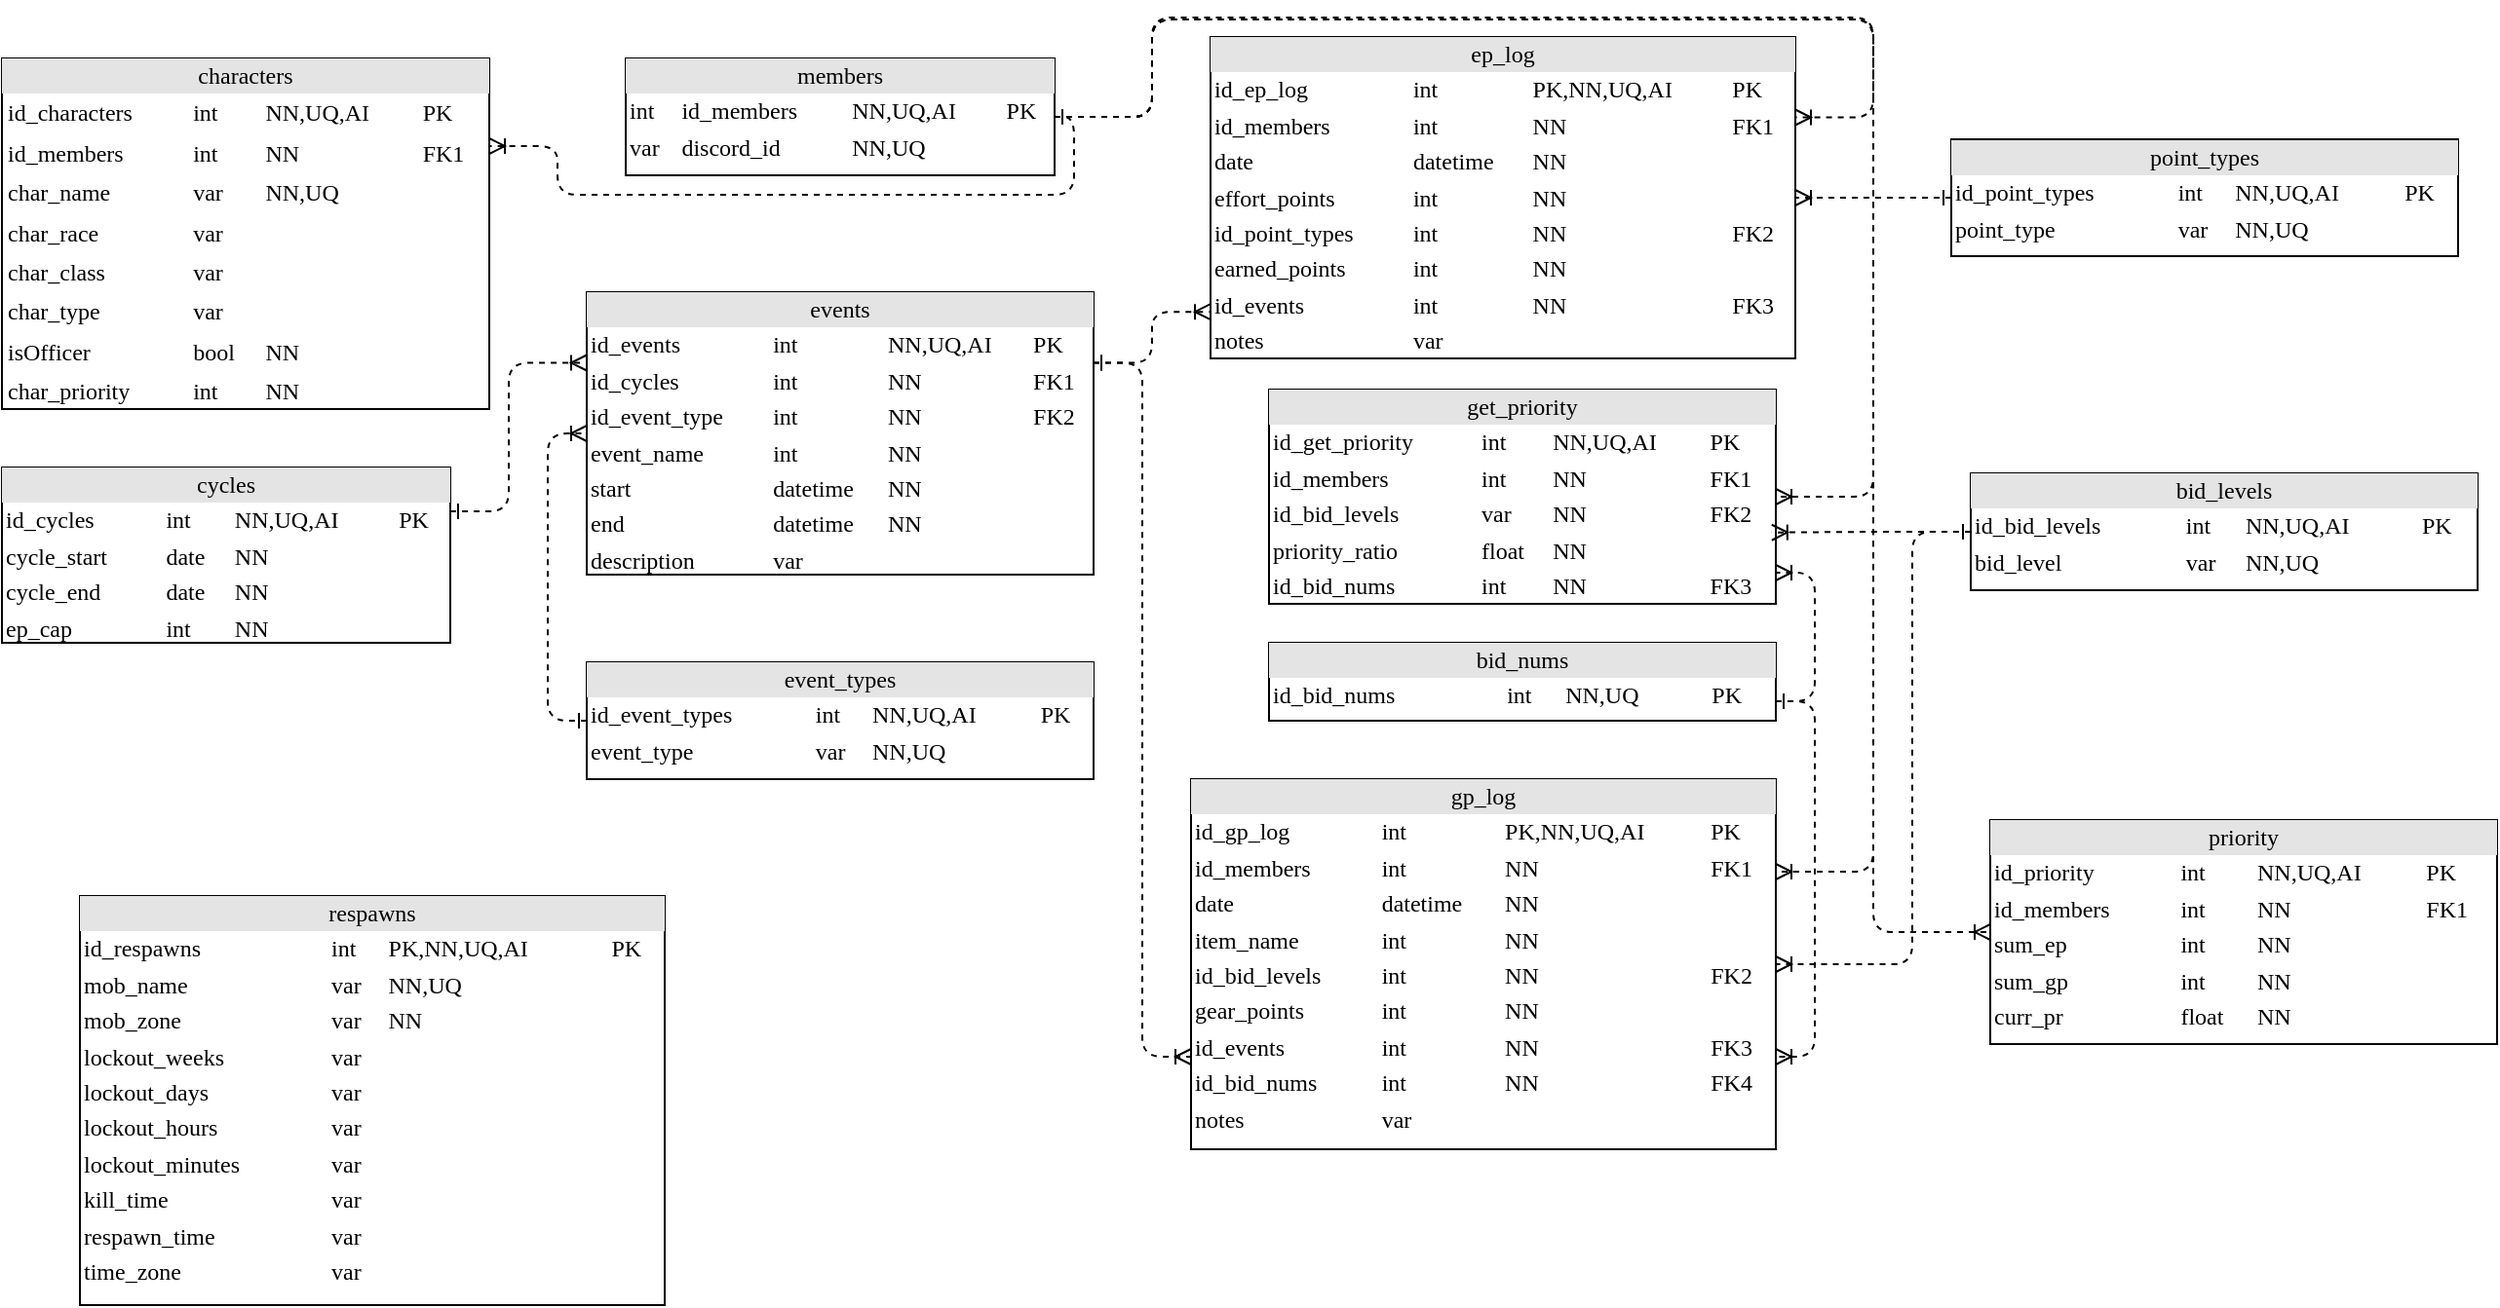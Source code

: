 <mxfile version="26.3.0">
  <diagram name="Page-1" id="2ca16b54-16f6-2749-3443-fa8db7711227">
    <mxGraphModel dx="1426" dy="791" grid="1" gridSize="10" guides="1" tooltips="1" connect="1" arrows="1" fold="1" page="1" pageScale="1" pageWidth="1100" pageHeight="850" background="none" math="0" shadow="0">
      <root>
        <mxCell id="0" />
        <mxCell id="1" parent="0" />
        <mxCell id="2ed32ef02a7f4228-2" value="&lt;div style=&quot;text-align: center; box-sizing: border-box; width: 100%; background: rgb(228, 228, 228); padding: 2px;&quot;&gt;ep_log&lt;/div&gt;&lt;table style=&quot;width: 100% ; font-size: 1em&quot; cellpadding=&quot;2&quot; cellspacing=&quot;0&quot;&gt;&lt;tbody&gt;&lt;tr&gt;&lt;td&gt;id_ep_log&lt;/td&gt;&lt;td&gt;int&lt;/td&gt;&lt;td&gt;PK,NN,UQ,AI&lt;/td&gt;&lt;td&gt;PK&lt;/td&gt;&lt;/tr&gt;&lt;tr&gt;&lt;td&gt;id_members&lt;/td&gt;&lt;td&gt;int&lt;/td&gt;&lt;td&gt;NN&lt;/td&gt;&lt;td&gt;FK1&lt;/td&gt;&lt;/tr&gt;&lt;tr&gt;&lt;td&gt;date&lt;/td&gt;&lt;td&gt;datetime&lt;/td&gt;&lt;td&gt;NN&lt;/td&gt;&lt;td&gt;&lt;br&gt;&lt;/td&gt;&lt;/tr&gt;&lt;tr&gt;&lt;td&gt;effort_points&lt;/td&gt;&lt;td&gt;int&lt;br&gt;&lt;/td&gt;&lt;td&gt;NN&lt;/td&gt;&lt;td&gt;&lt;br&gt;&lt;/td&gt;&lt;/tr&gt;&lt;tr&gt;&lt;td&gt;id_point_types&lt;br&gt;&lt;/td&gt;&lt;td&gt;int&lt;/td&gt;&lt;td&gt;NN&lt;/td&gt;&lt;td&gt;FK2&lt;/td&gt;&lt;/tr&gt;&lt;tr&gt;&lt;td&gt;earned_points&lt;/td&gt;&lt;td&gt;int&lt;/td&gt;&lt;td&gt;NN&lt;/td&gt;&lt;td&gt;&lt;br&gt;&lt;/td&gt;&lt;/tr&gt;&lt;tr&gt;&lt;td&gt;id_events&lt;br&gt;&lt;/td&gt;&lt;td&gt;int&lt;br&gt;&lt;/td&gt;&lt;td&gt;NN&lt;/td&gt;&lt;td&gt;FK3&lt;/td&gt;&lt;/tr&gt;&lt;tr&gt;&lt;td&gt;notes&lt;/td&gt;&lt;td&gt;var&lt;/td&gt;&lt;td&gt;&lt;br&gt;&lt;/td&gt;&lt;td&gt;&lt;br&gt;&lt;/td&gt;&lt;/tr&gt;&lt;/tbody&gt;&lt;/table&gt;" style="verticalAlign=top;align=left;overflow=fill;html=1;rounded=0;shadow=0;comic=0;labelBackgroundColor=none;strokeWidth=1;fontFamily=Verdana;fontSize=12" parent="1" vertex="1">
          <mxGeometry x="710" y="29" width="300" height="165" as="geometry" />
        </mxCell>
        <mxCell id="2ed32ef02a7f4228-22" style="edgeStyle=orthogonalEdgeStyle;html=1;dashed=1;labelBackgroundColor=none;startArrow=ERone;endArrow=ERoneToMany;fontFamily=Verdana;fontSize=12;align=left;startFill=0;entryX=1;entryY=0.25;entryDx=0;entryDy=0;exitX=1;exitY=0.5;exitDx=0;exitDy=0;" parent="1" source="2ed32ef02a7f4228-11" target="TZskip04CWYYqw1hbyob-2" edge="1">
          <mxGeometry relative="1" as="geometry">
            <mxPoint x="430" y="100" as="sourcePoint" />
            <mxPoint x="380" y="100" as="targetPoint" />
          </mxGeometry>
        </mxCell>
        <mxCell id="2ed32ef02a7f4228-5" value="&lt;div style=&quot;text-align: center; box-sizing: border-box; width: 100%; background: rgb(228, 228, 228); padding: 2px;&quot;&gt;cycles&lt;/div&gt;&lt;table style=&quot;width:100%;font-size:1em;&quot; cellpadding=&quot;2&quot; cellspacing=&quot;0&quot;&gt;&lt;tbody&gt;&lt;tr&gt;&lt;td&gt;id_cycles&lt;/td&gt;&lt;td&gt;int&lt;/td&gt;&lt;td&gt;NN,UQ,AI&lt;/td&gt;&lt;td&gt;PK&lt;/td&gt;&lt;/tr&gt;&lt;tr&gt;&lt;td&gt;cycle_start&lt;/td&gt;&lt;td&gt;date&lt;/td&gt;&lt;td&gt;NN&lt;/td&gt;&lt;td&gt;&lt;br&gt;&lt;/td&gt;&lt;/tr&gt;&lt;tr&gt;&lt;td&gt;cycle_end&lt;/td&gt;&lt;td&gt;date&lt;/td&gt;&lt;td&gt;NN&lt;/td&gt;&lt;td&gt;&lt;br&gt;&lt;/td&gt;&lt;/tr&gt;&lt;tr&gt;&lt;td&gt;ep_cap&lt;/td&gt;&lt;td&gt;int&lt;/td&gt;&lt;td&gt;NN&lt;/td&gt;&lt;td&gt;&lt;br&gt;&lt;/td&gt;&lt;/tr&gt;&lt;/tbody&gt;&lt;/table&gt;" style="verticalAlign=top;align=left;overflow=fill;html=1;rounded=0;shadow=0;comic=0;labelBackgroundColor=none;strokeWidth=1;fontFamily=Verdana;fontSize=12" parent="1" vertex="1">
          <mxGeometry x="90" y="250" width="230" height="90" as="geometry" />
        </mxCell>
        <mxCell id="2ed32ef02a7f4228-11" value="&lt;div style=&quot;text-align: center; box-sizing: border-box; width: 100%; background: rgb(228, 228, 228); padding: 2px;&quot;&gt;members&lt;/div&gt;&lt;table style=&quot;width:100%;font-size:1em;&quot; cellpadding=&quot;2&quot; cellspacing=&quot;0&quot;&gt;&lt;tbody&gt;&lt;tr&gt;&lt;td&gt;int&lt;/td&gt;&lt;td&gt;id_members&lt;/td&gt;&lt;td&gt;NN,UQ,AI&lt;/td&gt;&lt;td&gt;PK&lt;/td&gt;&lt;/tr&gt;&lt;tr&gt;&lt;td&gt;var&lt;/td&gt;&lt;td&gt;discord_id&lt;/td&gt;&lt;td&gt;NN,UQ&lt;/td&gt;&lt;td&gt;&lt;br&gt;&lt;/td&gt;&lt;/tr&gt;&lt;/tbody&gt;&lt;/table&gt;" style="verticalAlign=top;align=left;overflow=fill;html=1;rounded=0;shadow=0;comic=0;labelBackgroundColor=none;strokeWidth=1;fontFamily=Verdana;fontSize=12" parent="1" vertex="1">
          <mxGeometry x="410" y="40" width="220" height="60" as="geometry" />
        </mxCell>
        <object label="&lt;div style=&quot;text-align: center; box-sizing: border-box; width: 100%; background: rgb(228, 228, 228); padding: 2px;&quot;&gt;characters&lt;/div&gt;&lt;table style=&quot;width: 100% ; font-size: 1em&quot; cellpadding=&quot;3&quot; cellspacing=&quot;0&quot;&gt;&lt;tbody&gt;&lt;tr&gt;&lt;td&gt;id_characters&lt;/td&gt;&lt;td&gt;int&lt;/td&gt;&lt;td&gt;NN,UQ,AI&lt;/td&gt;&lt;td&gt;PK&lt;/td&gt;&lt;/tr&gt;&lt;tr&gt;&lt;td&gt;id_members&lt;/td&gt;&lt;td&gt;int&lt;/td&gt;&lt;td&gt;NN&lt;/td&gt;&lt;td&gt;FK1&lt;/td&gt;&lt;/tr&gt;&lt;tr&gt;&lt;td&gt;char_name&lt;/td&gt;&lt;td&gt;var&lt;/td&gt;&lt;td&gt;NN,UQ&lt;/td&gt;&lt;td&gt;&lt;br&gt;&lt;/td&gt;&lt;/tr&gt;&lt;tr&gt;&lt;td&gt;char_race&lt;/td&gt;&lt;td&gt;var&lt;br&gt;&lt;/td&gt;&lt;td&gt;&lt;br&gt;&lt;/td&gt;&lt;td&gt;&lt;br&gt;&lt;/td&gt;&lt;/tr&gt;&lt;tr&gt;&lt;td&gt;char_class&lt;/td&gt;&lt;td&gt;var&lt;/td&gt;&lt;td&gt;&lt;br&gt;&lt;/td&gt;&lt;td&gt;&lt;br&gt;&lt;/td&gt;&lt;/tr&gt;&lt;tr&gt;&lt;td&gt;char_type&lt;/td&gt;&lt;td&gt;var&lt;/td&gt;&lt;td&gt;&lt;br&gt;&lt;/td&gt;&lt;td&gt;&lt;br&gt;&lt;/td&gt;&lt;/tr&gt;&lt;tr&gt;&lt;td&gt;isOfficer&lt;/td&gt;&lt;td&gt;bool&lt;/td&gt;&lt;td&gt;NN&lt;/td&gt;&lt;td&gt;&lt;br&gt;&lt;/td&gt;&lt;/tr&gt;&lt;tr&gt;&lt;td&gt;char_priority&lt;/td&gt;&lt;td&gt;int&lt;/td&gt;&lt;td&gt;NN&lt;/td&gt;&lt;td&gt;&lt;br&gt;&lt;/td&gt;&lt;/tr&gt;&lt;/tbody&gt;&lt;/table&gt;" id="TZskip04CWYYqw1hbyob-2">
          <mxCell style="verticalAlign=top;align=left;overflow=fill;html=1;rounded=0;shadow=0;comic=0;labelBackgroundColor=none;strokeWidth=1;fontFamily=Verdana;fontSize=12" vertex="1" parent="1">
            <mxGeometry x="90" y="40" width="250" height="180" as="geometry" />
          </mxCell>
        </object>
        <mxCell id="TZskip04CWYYqw1hbyob-4" style="edgeStyle=orthogonalEdgeStyle;html=1;dashed=1;labelBackgroundColor=none;startArrow=ERone;endArrow=ERoneToMany;fontFamily=Verdana;fontSize=12;align=left;startFill=0;entryX=1;entryY=0.25;entryDx=0;entryDy=0;exitX=1;exitY=0.5;exitDx=0;exitDy=0;" edge="1" parent="1" source="2ed32ef02a7f4228-11" target="2ed32ef02a7f4228-2">
          <mxGeometry relative="1" as="geometry">
            <mxPoint x="670" y="170" as="sourcePoint" />
            <mxPoint x="380" y="185" as="targetPoint" />
            <Array as="points">
              <mxPoint x="680" y="70" />
              <mxPoint x="680" y="19" />
              <mxPoint x="1050" y="19" />
              <mxPoint x="1050" y="70" />
            </Array>
          </mxGeometry>
        </mxCell>
        <mxCell id="TZskip04CWYYqw1hbyob-5" value="&lt;div style=&quot;text-align: center; box-sizing: border-box; width: 100%; background: rgb(228, 228, 228); padding: 2px;&quot;&gt;get_priority&lt;/div&gt;&lt;table style=&quot;width:100%;font-size:1em;&quot; cellpadding=&quot;2&quot; cellspacing=&quot;0&quot;&gt;&lt;tbody&gt;&lt;tr&gt;&lt;td&gt;id_get_priority&lt;/td&gt;&lt;td&gt;int&lt;/td&gt;&lt;td&gt;NN,UQ,AI&lt;/td&gt;&lt;td&gt;PK&lt;/td&gt;&lt;/tr&gt;&lt;tr&gt;&lt;td&gt;id_members&lt;/td&gt;&lt;td&gt;int&lt;/td&gt;&lt;td&gt;NN&lt;/td&gt;&lt;td&gt;FK1&lt;/td&gt;&lt;/tr&gt;&lt;tr&gt;&lt;td&gt;id_bid_levels&lt;/td&gt;&lt;td&gt;var&lt;/td&gt;&lt;td&gt;NN&lt;/td&gt;&lt;td&gt;FK2&lt;/td&gt;&lt;/tr&gt;&lt;tr&gt;&lt;td&gt;priority_ratio&lt;/td&gt;&lt;td&gt;float&lt;/td&gt;&lt;td&gt;NN&lt;/td&gt;&lt;td&gt;&lt;br&gt;&lt;/td&gt;&lt;/tr&gt;&lt;tr&gt;&lt;td&gt;id_bid_nums&lt;/td&gt;&lt;td&gt;int&lt;/td&gt;&lt;td&gt;NN&lt;/td&gt;&lt;td&gt;FK3&lt;/td&gt;&lt;/tr&gt;&lt;/tbody&gt;&lt;/table&gt;" style="verticalAlign=top;align=left;overflow=fill;html=1;rounded=0;shadow=0;comic=0;labelBackgroundColor=none;strokeWidth=1;fontFamily=Verdana;fontSize=12" vertex="1" parent="1">
          <mxGeometry x="740" y="210" width="260" height="110" as="geometry" />
        </mxCell>
        <mxCell id="TZskip04CWYYqw1hbyob-6" style="edgeStyle=orthogonalEdgeStyle;html=1;dashed=1;labelBackgroundColor=none;startArrow=ERone;endArrow=ERoneToMany;fontFamily=Verdana;fontSize=12;align=left;startFill=0;exitX=1;exitY=0.5;exitDx=0;exitDy=0;entryX=1;entryY=0.5;entryDx=0;entryDy=0;" edge="1" parent="1" source="2ed32ef02a7f4228-11" target="TZskip04CWYYqw1hbyob-5">
          <mxGeometry relative="1" as="geometry">
            <mxPoint x="610" y="260" as="sourcePoint" />
            <mxPoint x="680" y="370" as="targetPoint" />
            <Array as="points">
              <mxPoint x="680" y="70" />
              <mxPoint x="680" y="20" />
              <mxPoint x="1050" y="20" />
              <mxPoint x="1050" y="265" />
            </Array>
          </mxGeometry>
        </mxCell>
        <mxCell id="TZskip04CWYYqw1hbyob-7" value="&lt;div style=&quot;text-align: center; box-sizing: border-box; width: 100%; background: rgb(228, 228, 228); padding: 2px;&quot;&gt;bid_nums&lt;/div&gt;&lt;table style=&quot;width:100%;font-size:1em;&quot; cellpadding=&quot;2&quot; cellspacing=&quot;0&quot;&gt;&lt;tbody&gt;&lt;tr&gt;&lt;td&gt;id_bid_nums&lt;/td&gt;&lt;td&gt;int&lt;/td&gt;&lt;td&gt;NN,UQ&lt;/td&gt;&lt;td&gt;PK&lt;/td&gt;&lt;/tr&gt;&lt;/tbody&gt;&lt;/table&gt;" style="verticalAlign=top;align=left;overflow=fill;html=1;rounded=0;shadow=0;comic=0;labelBackgroundColor=none;strokeWidth=1;fontFamily=Verdana;fontSize=12" vertex="1" parent="1">
          <mxGeometry x="740" y="340" width="260" height="40" as="geometry" />
        </mxCell>
        <mxCell id="TZskip04CWYYqw1hbyob-10" style="edgeStyle=orthogonalEdgeStyle;html=1;dashed=1;labelBackgroundColor=none;startArrow=ERone;endArrow=ERoneToMany;fontFamily=Verdana;fontSize=12;align=left;startFill=0;exitX=1;exitY=0.75;exitDx=0;exitDy=0;" edge="1" parent="1" source="TZskip04CWYYqw1hbyob-7">
          <mxGeometry relative="1" as="geometry">
            <mxPoint x="1070" y="450" as="sourcePoint" />
            <mxPoint x="1000" y="304" as="targetPoint" />
            <Array as="points">
              <mxPoint x="1020" y="370" />
              <mxPoint x="1020" y="304" />
            </Array>
          </mxGeometry>
        </mxCell>
        <mxCell id="TZskip04CWYYqw1hbyob-11" value="&lt;div style=&quot;text-align: center; box-sizing: border-box; width: 100%; background: rgb(228, 228, 228); padding: 2px;&quot;&gt;gp_log&lt;/div&gt;&lt;table style=&quot;width: 100% ; font-size: 1em&quot; cellpadding=&quot;2&quot; cellspacing=&quot;0&quot;&gt;&lt;tbody&gt;&lt;tr&gt;&lt;td&gt;id_gp_log&lt;/td&gt;&lt;td&gt;int&lt;/td&gt;&lt;td&gt;PK,NN,UQ,AI&lt;/td&gt;&lt;td&gt;PK&lt;/td&gt;&lt;/tr&gt;&lt;tr&gt;&lt;td&gt;id_members&lt;/td&gt;&lt;td&gt;int&lt;/td&gt;&lt;td&gt;NN&lt;/td&gt;&lt;td&gt;FK1&lt;/td&gt;&lt;/tr&gt;&lt;tr&gt;&lt;td&gt;date&lt;/td&gt;&lt;td&gt;datetime&lt;/td&gt;&lt;td&gt;NN&lt;/td&gt;&lt;td&gt;&lt;br&gt;&lt;/td&gt;&lt;/tr&gt;&lt;tr&gt;&lt;td&gt;item_name&lt;/td&gt;&lt;td&gt;int&lt;br&gt;&lt;/td&gt;&lt;td&gt;NN&lt;/td&gt;&lt;td&gt;&lt;br&gt;&lt;/td&gt;&lt;/tr&gt;&lt;tr&gt;&lt;td&gt;id_bid_levels&lt;br&gt;&lt;/td&gt;&lt;td&gt;int&lt;/td&gt;&lt;td&gt;NN&lt;/td&gt;&lt;td&gt;FK2&lt;/td&gt;&lt;/tr&gt;&lt;tr&gt;&lt;td&gt;gear_points&lt;/td&gt;&lt;td&gt;int&lt;/td&gt;&lt;td&gt;NN&lt;/td&gt;&lt;td&gt;&lt;br&gt;&lt;/td&gt;&lt;/tr&gt;&lt;tr&gt;&lt;td&gt;id_events&lt;br&gt;&lt;/td&gt;&lt;td&gt;int&lt;br&gt;&lt;/td&gt;&lt;td&gt;NN&lt;/td&gt;&lt;td&gt;FK3&lt;/td&gt;&lt;/tr&gt;&lt;tr&gt;&lt;td&gt;id_bid_nums&lt;/td&gt;&lt;td&gt;int&lt;/td&gt;&lt;td&gt;NN&lt;/td&gt;&lt;td&gt;FK4&lt;/td&gt;&lt;/tr&gt;&lt;tr&gt;&lt;td&gt;notes&lt;/td&gt;&lt;td&gt;var&lt;/td&gt;&lt;td&gt;&lt;br&gt;&lt;/td&gt;&lt;td&gt;&lt;br&gt;&lt;/td&gt;&lt;/tr&gt;&lt;/tbody&gt;&lt;/table&gt;" style="verticalAlign=top;align=left;overflow=fill;html=1;rounded=0;shadow=0;comic=0;labelBackgroundColor=none;strokeWidth=1;fontFamily=Verdana;fontSize=12" vertex="1" parent="1">
          <mxGeometry x="700" y="410" width="300" height="190" as="geometry" />
        </mxCell>
        <mxCell id="TZskip04CWYYqw1hbyob-12" value="&lt;div style=&quot;text-align: center; box-sizing: border-box; width: 100%; background: rgb(228, 228, 228); padding: 2px;&quot;&gt;bid_levels&lt;/div&gt;&lt;table style=&quot;width:100%;font-size:1em;&quot; cellpadding=&quot;2&quot; cellspacing=&quot;0&quot;&gt;&lt;tbody&gt;&lt;tr&gt;&lt;td&gt;id_bid_levels&lt;/td&gt;&lt;td&gt;int&lt;/td&gt;&lt;td&gt;NN,UQ,AI&lt;/td&gt;&lt;td&gt;PK&lt;/td&gt;&lt;/tr&gt;&lt;tr&gt;&lt;td&gt;bid_level&lt;/td&gt;&lt;td&gt;var&lt;/td&gt;&lt;td&gt;NN,UQ&lt;/td&gt;&lt;td&gt;&lt;br&gt;&lt;/td&gt;&lt;/tr&gt;&lt;/tbody&gt;&lt;/table&gt;" style="verticalAlign=top;align=left;overflow=fill;html=1;rounded=0;shadow=0;comic=0;labelBackgroundColor=none;strokeWidth=1;fontFamily=Verdana;fontSize=12" vertex="1" parent="1">
          <mxGeometry x="1100" y="253" width="260" height="60" as="geometry" />
        </mxCell>
        <mxCell id="TZskip04CWYYqw1hbyob-13" style="edgeStyle=orthogonalEdgeStyle;html=1;dashed=1;labelBackgroundColor=none;startArrow=ERone;endArrow=ERoneToMany;fontFamily=Verdana;fontSize=12;align=left;startFill=0;entryX=0.992;entryY=0.667;entryDx=0;entryDy=0;entryPerimeter=0;exitX=0;exitY=0.5;exitDx=0;exitDy=0;" edge="1" parent="1" source="TZskip04CWYYqw1hbyob-12" target="TZskip04CWYYqw1hbyob-5">
          <mxGeometry relative="1" as="geometry">
            <mxPoint x="1310" y="180" as="sourcePoint" />
            <mxPoint x="1020" y="290" as="targetPoint" />
          </mxGeometry>
        </mxCell>
        <mxCell id="TZskip04CWYYqw1hbyob-14" value="&lt;div style=&quot;text-align: center; box-sizing: border-box; width: 100%; background: rgb(228, 228, 228); padding: 2px;&quot;&gt;events&lt;/div&gt;&lt;table style=&quot;width:100%;font-size:1em;&quot; cellpadding=&quot;2&quot; cellspacing=&quot;0&quot;&gt;&lt;tbody&gt;&lt;tr&gt;&lt;td&gt;id_events&lt;/td&gt;&lt;td&gt;int&lt;/td&gt;&lt;td&gt;NN,UQ,AI&lt;/td&gt;&lt;td&gt;PK&lt;/td&gt;&lt;/tr&gt;&lt;tr&gt;&lt;td&gt;id_cycles&lt;/td&gt;&lt;td&gt;int&lt;/td&gt;&lt;td&gt;NN&lt;/td&gt;&lt;td&gt;FK1&lt;/td&gt;&lt;/tr&gt;&lt;tr&gt;&lt;td&gt;id_event_type&lt;/td&gt;&lt;td&gt;int&lt;/td&gt;&lt;td&gt;NN&lt;/td&gt;&lt;td&gt;FK2&lt;/td&gt;&lt;/tr&gt;&lt;tr&gt;&lt;td&gt;event_name&lt;/td&gt;&lt;td&gt;int&lt;/td&gt;&lt;td&gt;NN&lt;/td&gt;&lt;td&gt;&lt;br&gt;&lt;/td&gt;&lt;/tr&gt;&lt;tr&gt;&lt;td&gt;start&lt;/td&gt;&lt;td&gt;datetime&lt;/td&gt;&lt;td&gt;NN&lt;/td&gt;&lt;td&gt;&lt;br&gt;&lt;/td&gt;&lt;/tr&gt;&lt;tr&gt;&lt;td&gt;end&lt;/td&gt;&lt;td&gt;datetime&lt;/td&gt;&lt;td&gt;NN&lt;/td&gt;&lt;td&gt;&lt;br&gt;&lt;/td&gt;&lt;/tr&gt;&lt;tr&gt;&lt;td&gt;description&lt;/td&gt;&lt;td&gt;var&lt;/td&gt;&lt;td&gt;&lt;br&gt;&lt;/td&gt;&lt;td&gt;&lt;br&gt;&lt;/td&gt;&lt;/tr&gt;&lt;/tbody&gt;&lt;/table&gt;" style="verticalAlign=top;align=left;overflow=fill;html=1;rounded=0;shadow=0;comic=0;labelBackgroundColor=none;strokeWidth=1;fontFamily=Verdana;fontSize=12" vertex="1" parent="1">
          <mxGeometry x="390" y="160" width="260" height="145" as="geometry" />
        </mxCell>
        <mxCell id="TZskip04CWYYqw1hbyob-15" style="edgeStyle=orthogonalEdgeStyle;html=1;dashed=1;labelBackgroundColor=none;startArrow=ERone;endArrow=ERoneToMany;fontFamily=Verdana;fontSize=12;align=left;startFill=0;entryX=0;entryY=0.855;entryDx=0;entryDy=0;entryPerimeter=0;exitX=1;exitY=0.25;exitDx=0;exitDy=0;" edge="1" parent="1" source="TZskip04CWYYqw1hbyob-14" target="2ed32ef02a7f4228-2">
          <mxGeometry relative="1" as="geometry">
            <mxPoint x="640" y="410" as="sourcePoint" />
            <mxPoint x="350" y="425" as="targetPoint" />
          </mxGeometry>
        </mxCell>
        <mxCell id="TZskip04CWYYqw1hbyob-16" style="edgeStyle=orthogonalEdgeStyle;html=1;dashed=1;labelBackgroundColor=none;startArrow=ERone;endArrow=ERoneToMany;fontFamily=Verdana;fontSize=12;align=left;startFill=0;entryX=1;entryY=0.25;entryDx=0;entryDy=0;exitX=1;exitY=0.5;exitDx=0;exitDy=0;" edge="1" parent="1" source="2ed32ef02a7f4228-11" target="TZskip04CWYYqw1hbyob-11">
          <mxGeometry relative="1" as="geometry">
            <mxPoint x="680" y="450" as="sourcePoint" />
            <mxPoint x="390" y="465" as="targetPoint" />
            <Array as="points">
              <mxPoint x="680" y="70" />
              <mxPoint x="680" y="20" />
              <mxPoint x="1050" y="20" />
              <mxPoint x="1050" y="458" />
            </Array>
          </mxGeometry>
        </mxCell>
        <mxCell id="TZskip04CWYYqw1hbyob-17" style="edgeStyle=orthogonalEdgeStyle;html=1;dashed=1;labelBackgroundColor=none;startArrow=ERone;endArrow=ERoneToMany;fontFamily=Verdana;fontSize=12;align=left;startFill=0;entryX=0;entryY=0.75;entryDx=0;entryDy=0;exitX=1;exitY=0.25;exitDx=0;exitDy=0;" edge="1" parent="1" source="TZskip04CWYYqw1hbyob-14" target="TZskip04CWYYqw1hbyob-11">
          <mxGeometry relative="1" as="geometry">
            <mxPoint x="660" y="206" as="sourcePoint" />
            <mxPoint x="720" y="180" as="targetPoint" />
          </mxGeometry>
        </mxCell>
        <mxCell id="TZskip04CWYYqw1hbyob-18" style="edgeStyle=orthogonalEdgeStyle;html=1;dashed=1;labelBackgroundColor=none;startArrow=ERone;endArrow=ERoneToMany;fontFamily=Verdana;fontSize=12;align=left;startFill=0;exitX=1;exitY=0.75;exitDx=0;exitDy=0;entryX=1;entryY=0.75;entryDx=0;entryDy=0;" edge="1" parent="1" source="TZskip04CWYYqw1hbyob-7" target="TZskip04CWYYqw1hbyob-11">
          <mxGeometry relative="1" as="geometry">
            <mxPoint x="1180" y="446" as="sourcePoint" />
            <mxPoint x="1040" y="550" as="targetPoint" />
            <Array as="points">
              <mxPoint x="1020" y="370" />
              <mxPoint x="1020" y="553" />
            </Array>
          </mxGeometry>
        </mxCell>
        <mxCell id="TZskip04CWYYqw1hbyob-20" value="&lt;div style=&quot;text-align: center; box-sizing: border-box; width: 100%; background: rgb(228, 228, 228); padding: 2px;&quot;&gt;event_types&lt;/div&gt;&lt;table style=&quot;width:100%;font-size:1em;&quot; cellpadding=&quot;2&quot; cellspacing=&quot;0&quot;&gt;&lt;tbody&gt;&lt;tr&gt;&lt;td&gt;id_event_types&lt;/td&gt;&lt;td&gt;int&lt;/td&gt;&lt;td&gt;NN,UQ,AI&lt;/td&gt;&lt;td&gt;PK&lt;/td&gt;&lt;/tr&gt;&lt;tr&gt;&lt;td&gt;event_type&lt;/td&gt;&lt;td&gt;var&lt;/td&gt;&lt;td&gt;NN,UQ&lt;/td&gt;&lt;td&gt;&lt;br&gt;&lt;/td&gt;&lt;/tr&gt;&lt;/tbody&gt;&lt;/table&gt;" style="verticalAlign=top;align=left;overflow=fill;html=1;rounded=0;shadow=0;comic=0;labelBackgroundColor=none;strokeWidth=1;fontFamily=Verdana;fontSize=12" vertex="1" parent="1">
          <mxGeometry x="390" y="350" width="260" height="60" as="geometry" />
        </mxCell>
        <mxCell id="TZskip04CWYYqw1hbyob-21" style="edgeStyle=orthogonalEdgeStyle;html=1;dashed=1;labelBackgroundColor=none;startArrow=ERone;endArrow=ERoneToMany;fontFamily=Verdana;fontSize=12;align=left;startFill=0;exitX=0;exitY=0.5;exitDx=0;exitDy=0;entryX=0;entryY=0.5;entryDx=0;entryDy=0;" edge="1" parent="1" source="TZskip04CWYYqw1hbyob-20" target="TZskip04CWYYqw1hbyob-14">
          <mxGeometry relative="1" as="geometry">
            <mxPoint x="580" y="520" as="sourcePoint" />
            <mxPoint x="380" y="220" as="targetPoint" />
            <Array as="points">
              <mxPoint x="370" y="380" />
              <mxPoint x="370" y="233" />
            </Array>
          </mxGeometry>
        </mxCell>
        <mxCell id="TZskip04CWYYqw1hbyob-22" style="edgeStyle=orthogonalEdgeStyle;html=1;dashed=1;labelBackgroundColor=none;startArrow=ERone;endArrow=ERoneToMany;fontFamily=Verdana;fontSize=12;align=left;startFill=0;entryX=0;entryY=0.25;entryDx=0;entryDy=0;exitX=1;exitY=0.25;exitDx=0;exitDy=0;" edge="1" parent="1" source="2ed32ef02a7f4228-5" target="TZskip04CWYYqw1hbyob-14">
          <mxGeometry relative="1" as="geometry">
            <mxPoint x="350" y="440" as="sourcePoint" />
            <mxPoint x="300" y="410" as="targetPoint" />
            <Array as="points">
              <mxPoint x="350" y="273" />
              <mxPoint x="350" y="196" />
            </Array>
          </mxGeometry>
        </mxCell>
        <mxCell id="TZskip04CWYYqw1hbyob-23" value="&lt;div style=&quot;text-align: center; box-sizing: border-box; width: 100%; background: rgb(228, 228, 228); padding: 2px;&quot;&gt;point_types&lt;/div&gt;&lt;table style=&quot;width:100%;font-size:1em;&quot; cellpadding=&quot;2&quot; cellspacing=&quot;0&quot;&gt;&lt;tbody&gt;&lt;tr&gt;&lt;td&gt;id_point_types&lt;/td&gt;&lt;td&gt;int&lt;/td&gt;&lt;td&gt;NN,UQ,AI&lt;/td&gt;&lt;td&gt;PK&lt;/td&gt;&lt;/tr&gt;&lt;tr&gt;&lt;td&gt;point_type&lt;/td&gt;&lt;td&gt;var&lt;/td&gt;&lt;td&gt;NN,UQ&lt;/td&gt;&lt;td&gt;&lt;br&gt;&lt;/td&gt;&lt;/tr&gt;&lt;/tbody&gt;&lt;/table&gt;" style="verticalAlign=top;align=left;overflow=fill;html=1;rounded=0;shadow=0;comic=0;labelBackgroundColor=none;strokeWidth=1;fontFamily=Verdana;fontSize=12" vertex="1" parent="1">
          <mxGeometry x="1090" y="81.5" width="260" height="60" as="geometry" />
        </mxCell>
        <mxCell id="TZskip04CWYYqw1hbyob-24" style="edgeStyle=orthogonalEdgeStyle;html=1;dashed=1;labelBackgroundColor=none;startArrow=ERone;endArrow=ERoneToMany;fontFamily=Verdana;fontSize=12;align=left;startFill=0;entryX=1;entryY=0.5;entryDx=0;entryDy=0;exitX=0;exitY=0.5;exitDx=0;exitDy=0;" edge="1" parent="1" source="TZskip04CWYYqw1hbyob-23" target="2ed32ef02a7f4228-2">
          <mxGeometry relative="1" as="geometry">
            <mxPoint x="1365" y="29" as="sourcePoint" />
            <mxPoint x="1075" y="44" as="targetPoint" />
          </mxGeometry>
        </mxCell>
        <mxCell id="TZskip04CWYYqw1hbyob-25" value="&lt;div style=&quot;text-align: center; box-sizing: border-box; width: 100%; background: rgb(228, 228, 228); padding: 2px;&quot;&gt;respawns&lt;/div&gt;&lt;table style=&quot;width: 100% ; font-size: 1em&quot; cellpadding=&quot;2&quot; cellspacing=&quot;0&quot;&gt;&lt;tbody&gt;&lt;tr&gt;&lt;td&gt;id_respawns&lt;/td&gt;&lt;td&gt;int&lt;/td&gt;&lt;td&gt;PK,NN,UQ,AI&lt;/td&gt;&lt;td&gt;PK&lt;/td&gt;&lt;/tr&gt;&lt;tr&gt;&lt;td&gt;mob_name&lt;/td&gt;&lt;td&gt;var&lt;/td&gt;&lt;td&gt;NN,UQ&lt;/td&gt;&lt;td&gt;&lt;br&gt;&lt;/td&gt;&lt;/tr&gt;&lt;tr&gt;&lt;td&gt;mob_zone&lt;/td&gt;&lt;td&gt;var&lt;/td&gt;&lt;td&gt;NN&lt;/td&gt;&lt;td&gt;&lt;br&gt;&lt;/td&gt;&lt;/tr&gt;&lt;tr&gt;&lt;td&gt;lockout_weeks&lt;/td&gt;&lt;td&gt;var&lt;/td&gt;&lt;td&gt;&lt;br&gt;&lt;/td&gt;&lt;td&gt;&lt;br&gt;&lt;/td&gt;&lt;/tr&gt;&lt;tr&gt;&lt;td&gt;lockout_days&lt;/td&gt;&lt;td&gt;var&lt;/td&gt;&lt;td&gt;&lt;br&gt;&lt;/td&gt;&lt;td&gt;&lt;br&gt;&lt;/td&gt;&lt;/tr&gt;&lt;tr&gt;&lt;td&gt;lockout_hours&lt;/td&gt;&lt;td&gt;var&lt;/td&gt;&lt;td&gt;&lt;br&gt;&lt;/td&gt;&lt;td&gt;&lt;br&gt;&lt;/td&gt;&lt;/tr&gt;&lt;tr&gt;&lt;td&gt;lockout_minutes&lt;br&gt;&lt;/td&gt;&lt;td&gt;var&lt;/td&gt;&lt;td&gt;&lt;br&gt;&lt;/td&gt;&lt;td&gt;&lt;br&gt;&lt;/td&gt;&lt;/tr&gt;&lt;tr&gt;&lt;td&gt;kill_time&lt;/td&gt;&lt;td&gt;var&lt;/td&gt;&lt;td&gt;&lt;br&gt;&lt;/td&gt;&lt;td&gt;&lt;br&gt;&lt;/td&gt;&lt;/tr&gt;&lt;tr&gt;&lt;td&gt;respawn_time&lt;/td&gt;&lt;td&gt;var&lt;/td&gt;&lt;td&gt;&lt;br&gt;&lt;/td&gt;&lt;td&gt;&lt;br&gt;&lt;/td&gt;&lt;/tr&gt;&lt;tr&gt;&lt;td&gt;time_zone&lt;/td&gt;&lt;td&gt;var&lt;/td&gt;&lt;td&gt;&lt;br&gt;&lt;/td&gt;&lt;td&gt;&lt;br&gt;&lt;/td&gt;&lt;/tr&gt;&lt;/tbody&gt;&lt;/table&gt;" style="verticalAlign=top;align=left;overflow=fill;html=1;rounded=0;shadow=0;comic=0;labelBackgroundColor=none;strokeWidth=1;fontFamily=Verdana;fontSize=12" vertex="1" parent="1">
          <mxGeometry x="130" y="470" width="300" height="210" as="geometry" />
        </mxCell>
        <mxCell id="TZskip04CWYYqw1hbyob-26" value="&lt;div style=&quot;text-align: center; box-sizing: border-box; width: 100%; background: rgb(228, 228, 228); padding: 2px;&quot;&gt;priority&lt;/div&gt;&lt;table style=&quot;width:100%;font-size:1em;&quot; cellpadding=&quot;2&quot; cellspacing=&quot;0&quot;&gt;&lt;tbody&gt;&lt;tr&gt;&lt;td&gt;id_priority&lt;/td&gt;&lt;td&gt;int&lt;/td&gt;&lt;td&gt;NN,UQ,AI&lt;/td&gt;&lt;td&gt;PK&lt;/td&gt;&lt;/tr&gt;&lt;tr&gt;&lt;td&gt;id_members&lt;/td&gt;&lt;td&gt;int&lt;/td&gt;&lt;td&gt;NN&lt;/td&gt;&lt;td&gt;FK1&lt;/td&gt;&lt;/tr&gt;&lt;tr&gt;&lt;td&gt;sum_ep&lt;/td&gt;&lt;td&gt;int&lt;/td&gt;&lt;td&gt;NN&lt;/td&gt;&lt;td&gt;&lt;br&gt;&lt;/td&gt;&lt;/tr&gt;&lt;tr&gt;&lt;td&gt;sum_gp&lt;/td&gt;&lt;td&gt;int&lt;/td&gt;&lt;td&gt;NN&lt;/td&gt;&lt;td&gt;&lt;br&gt;&lt;/td&gt;&lt;/tr&gt;&lt;tr&gt;&lt;td&gt;curr_pr&lt;/td&gt;&lt;td&gt;float&lt;/td&gt;&lt;td&gt;NN&lt;/td&gt;&lt;td&gt;&lt;br&gt;&lt;/td&gt;&lt;/tr&gt;&lt;/tbody&gt;&lt;/table&gt;" style="verticalAlign=top;align=left;overflow=fill;html=1;rounded=0;shadow=0;comic=0;labelBackgroundColor=none;strokeWidth=1;fontFamily=Verdana;fontSize=12" vertex="1" parent="1">
          <mxGeometry x="1110" y="431" width="260" height="115" as="geometry" />
        </mxCell>
        <mxCell id="TZskip04CWYYqw1hbyob-27" style="edgeStyle=orthogonalEdgeStyle;html=1;dashed=1;labelBackgroundColor=none;startArrow=ERone;endArrow=ERoneToMany;fontFamily=Verdana;fontSize=12;align=left;startFill=0;entryX=1;entryY=0.5;entryDx=0;entryDy=0;exitX=0;exitY=0.5;exitDx=0;exitDy=0;" edge="1" parent="1" source="TZskip04CWYYqw1hbyob-12" target="TZskip04CWYYqw1hbyob-11">
          <mxGeometry relative="1" as="geometry">
            <mxPoint x="1110" y="293" as="sourcePoint" />
            <mxPoint x="1008" y="293" as="targetPoint" />
            <Array as="points">
              <mxPoint x="1070" y="283" />
              <mxPoint x="1070" y="505" />
            </Array>
          </mxGeometry>
        </mxCell>
        <mxCell id="TZskip04CWYYqw1hbyob-28" style="edgeStyle=orthogonalEdgeStyle;html=1;dashed=1;labelBackgroundColor=none;startArrow=ERone;endArrow=ERoneToMany;fontFamily=Verdana;fontSize=12;align=left;startFill=0;exitX=1;exitY=0.5;exitDx=0;exitDy=0;entryX=0;entryY=0.5;entryDx=0;entryDy=0;" edge="1" parent="1" source="2ed32ef02a7f4228-11" target="TZskip04CWYYqw1hbyob-26">
          <mxGeometry relative="1" as="geometry">
            <mxPoint x="630" y="363" as="sourcePoint" />
            <mxPoint x="1060" y="610" as="targetPoint" />
            <Array as="points">
              <mxPoint x="680" y="70" />
              <mxPoint x="680" y="20" />
              <mxPoint x="1050" y="20" />
              <mxPoint x="1050" y="489" />
            </Array>
          </mxGeometry>
        </mxCell>
      </root>
    </mxGraphModel>
  </diagram>
</mxfile>
